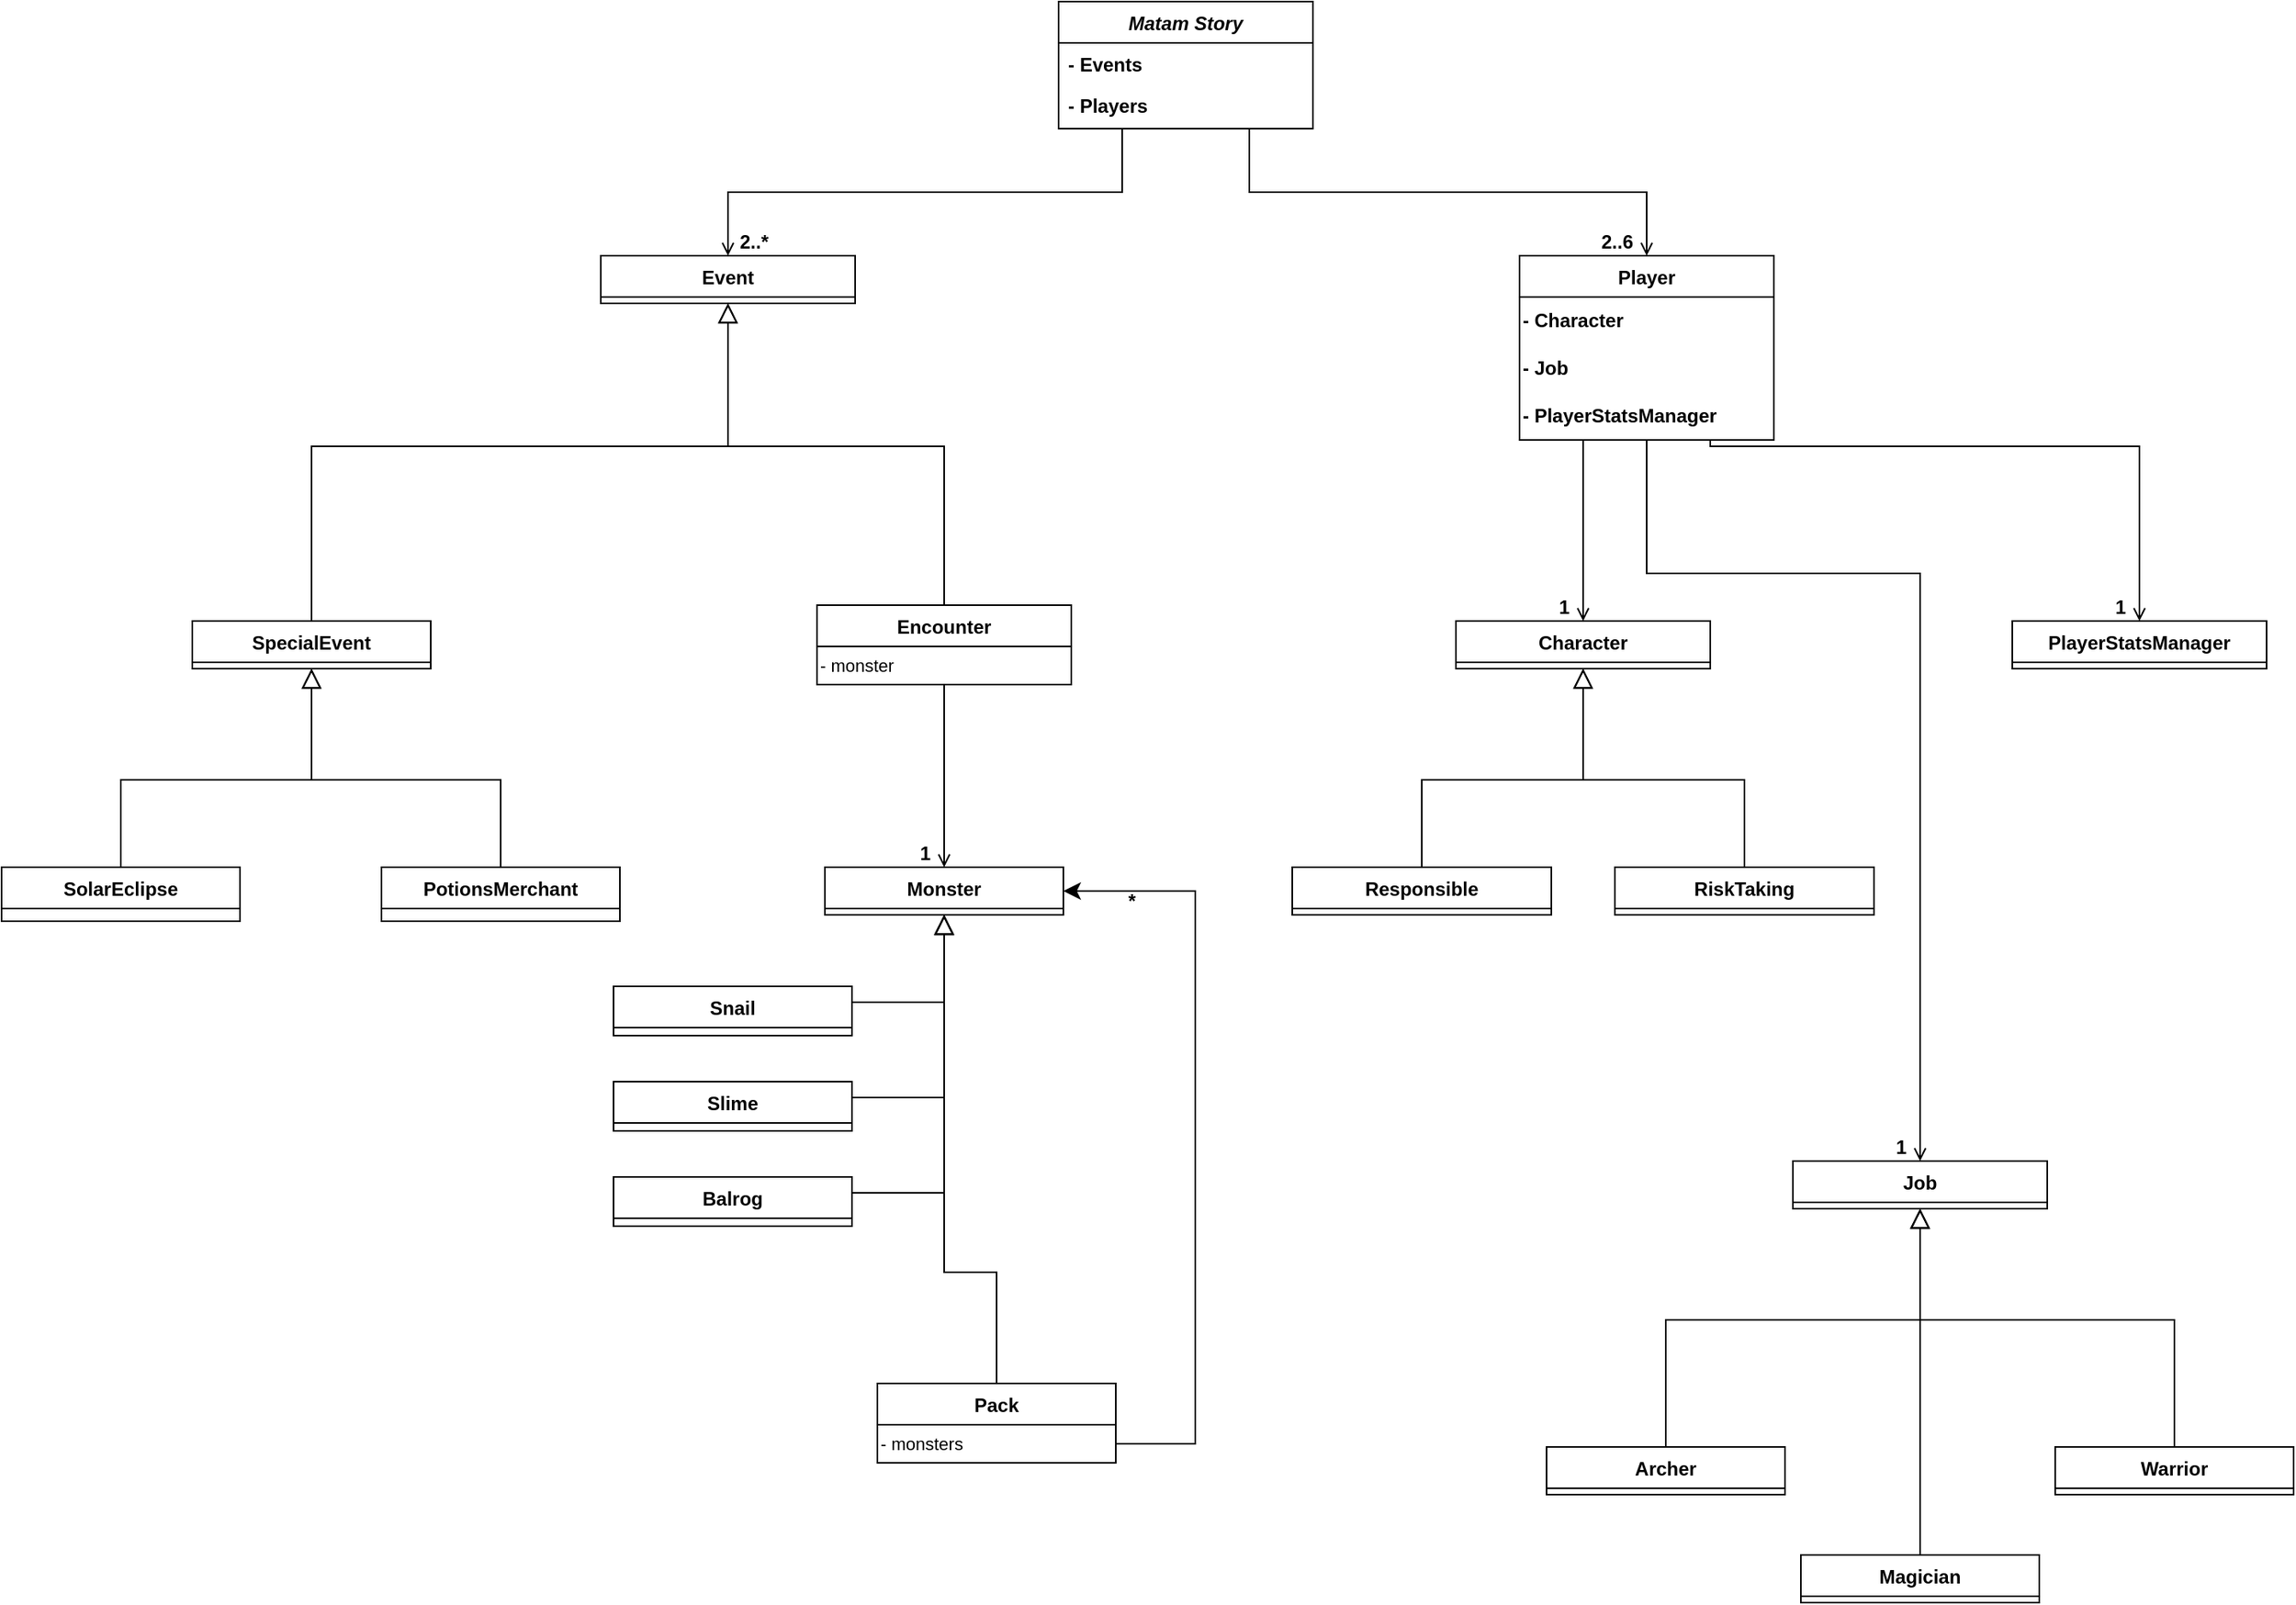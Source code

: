 <mxfile version="21.2.8" type="device">
  <diagram id="C5RBs43oDa-KdzZeNtuy" name="Page-1">
    <mxGraphModel dx="2103" dy="606" grid="1" gridSize="10" guides="1" tooltips="1" connect="1" arrows="1" fold="1" page="1" pageScale="1" pageWidth="827" pageHeight="1169" math="0" shadow="0">
      <root>
        <mxCell id="WIyWlLk6GJQsqaUBKTNV-0" />
        <mxCell id="WIyWlLk6GJQsqaUBKTNV-1" parent="WIyWlLk6GJQsqaUBKTNV-0" />
        <mxCell id="zkfFHV4jXpPFQw0GAbJ--0" value="Matam Story" style="swimlane;fontStyle=3;align=center;verticalAlign=top;childLayout=stackLayout;horizontal=1;startSize=26;horizontalStack=0;resizeParent=1;resizeLast=0;collapsible=1;marginBottom=0;rounded=0;shadow=0;strokeWidth=1;" parent="WIyWlLk6GJQsqaUBKTNV-1" vertex="1">
          <mxGeometry x="-90" y="40" width="160" height="80" as="geometry">
            <mxRectangle x="230" y="140" width="160" height="26" as="alternateBounds" />
          </mxGeometry>
        </mxCell>
        <mxCell id="zkfFHV4jXpPFQw0GAbJ--1" value="- Events" style="text;align=left;verticalAlign=top;spacingLeft=4;spacingRight=4;overflow=hidden;rotatable=0;points=[[0,0.5],[1,0.5]];portConstraint=eastwest;fontStyle=1" parent="zkfFHV4jXpPFQw0GAbJ--0" vertex="1">
          <mxGeometry y="26" width="160" height="26" as="geometry" />
        </mxCell>
        <mxCell id="zkfFHV4jXpPFQw0GAbJ--2" value="- Players" style="text;align=left;verticalAlign=top;spacingLeft=4;spacingRight=4;overflow=hidden;rotatable=0;points=[[0,0.5],[1,0.5]];portConstraint=eastwest;rounded=0;shadow=0;html=0;fontStyle=1" parent="zkfFHV4jXpPFQw0GAbJ--0" vertex="1">
          <mxGeometry y="52" width="160" height="26" as="geometry" />
        </mxCell>
        <mxCell id="zkfFHV4jXpPFQw0GAbJ--17" value="Event" style="swimlane;fontStyle=1;align=center;verticalAlign=top;childLayout=stackLayout;horizontal=1;startSize=26;horizontalStack=0;resizeParent=1;resizeLast=0;collapsible=1;marginBottom=0;rounded=0;shadow=0;strokeWidth=1;" parent="WIyWlLk6GJQsqaUBKTNV-1" vertex="1">
          <mxGeometry x="-378" y="200" width="160" height="30" as="geometry">
            <mxRectangle x="550" y="140" width="160" height="26" as="alternateBounds" />
          </mxGeometry>
        </mxCell>
        <mxCell id="zkfFHV4jXpPFQw0GAbJ--26" value="" style="endArrow=open;shadow=0;strokeWidth=1;rounded=0;endFill=1;edgeStyle=elbowEdgeStyle;elbow=vertical;exitX=0.25;exitY=1;exitDx=0;exitDy=0;fontStyle=1" parent="WIyWlLk6GJQsqaUBKTNV-1" source="zkfFHV4jXpPFQw0GAbJ--0" target="zkfFHV4jXpPFQw0GAbJ--17" edge="1">
          <mxGeometry x="0.5" y="41" relative="1" as="geometry">
            <mxPoint x="380" y="192" as="sourcePoint" />
            <mxPoint x="540" y="192" as="targetPoint" />
            <mxPoint x="-40" y="32" as="offset" />
          </mxGeometry>
        </mxCell>
        <mxCell id="zkfFHV4jXpPFQw0GAbJ--28" value="2..*" style="resizable=0;align=right;verticalAlign=bottom;labelBackgroundColor=none;fontSize=12;fontStyle=1" parent="zkfFHV4jXpPFQw0GAbJ--26" connectable="0" vertex="1">
          <mxGeometry x="1" relative="1" as="geometry">
            <mxPoint x="27" as="offset" />
          </mxGeometry>
        </mxCell>
        <mxCell id="slkf3_6jUF1hmvzQwNOE-0" value="" style="endArrow=open;shadow=0;strokeWidth=1;rounded=0;endFill=1;edgeStyle=elbowEdgeStyle;elbow=vertical;exitX=0.75;exitY=1;exitDx=0;exitDy=0;entryX=0.5;entryY=0;entryDx=0;entryDy=0;fontStyle=1" parent="WIyWlLk6GJQsqaUBKTNV-1" source="zkfFHV4jXpPFQw0GAbJ--0" target="slkf3_6jUF1hmvzQwNOE-2" edge="1">
          <mxGeometry x="0.5" y="41" relative="1" as="geometry">
            <mxPoint x="-40" y="130" as="sourcePoint" />
            <mxPoint x="220" y="300" as="targetPoint" />
            <mxPoint x="-40" y="32" as="offset" />
          </mxGeometry>
        </mxCell>
        <mxCell id="slkf3_6jUF1hmvzQwNOE-1" value="2..6" style="resizable=0;align=right;verticalAlign=bottom;labelBackgroundColor=none;fontSize=12;fontStyle=1" parent="slkf3_6jUF1hmvzQwNOE-0" connectable="0" vertex="1">
          <mxGeometry x="1" relative="1" as="geometry">
            <mxPoint x="-7" as="offset" />
          </mxGeometry>
        </mxCell>
        <mxCell id="slkf3_6jUF1hmvzQwNOE-2" value="Player" style="swimlane;fontStyle=1;align=center;verticalAlign=top;childLayout=stackLayout;horizontal=1;startSize=26;horizontalStack=0;resizeParent=1;resizeLast=0;collapsible=1;marginBottom=0;rounded=0;shadow=0;strokeWidth=1;" parent="WIyWlLk6GJQsqaUBKTNV-1" vertex="1">
          <mxGeometry x="200" y="200" width="160" height="116" as="geometry">
            <mxRectangle x="550" y="140" width="160" height="26" as="alternateBounds" />
          </mxGeometry>
        </mxCell>
        <mxCell id="slkf3_6jUF1hmvzQwNOE-7" value="- Character" style="text;html=1;align=left;verticalAlign=middle;resizable=0;points=[];autosize=1;strokeColor=none;fillColor=none;fontStyle=1" parent="slkf3_6jUF1hmvzQwNOE-2" vertex="1">
          <mxGeometry y="26" width="160" height="30" as="geometry" />
        </mxCell>
        <mxCell id="slkf3_6jUF1hmvzQwNOE-8" value="- Job" style="text;html=1;align=left;verticalAlign=middle;resizable=0;points=[];autosize=1;strokeColor=none;fillColor=none;fontStyle=1" parent="slkf3_6jUF1hmvzQwNOE-2" vertex="1">
          <mxGeometry y="56" width="160" height="30" as="geometry" />
        </mxCell>
        <mxCell id="n30H-sEzXE-cT_4kUkkL-3" value="- PlayerStatsManager" style="text;html=1;align=left;verticalAlign=middle;resizable=0;points=[];autosize=1;strokeColor=none;fillColor=none;fontStyle=1" parent="slkf3_6jUF1hmvzQwNOE-2" vertex="1">
          <mxGeometry y="86" width="160" height="30" as="geometry" />
        </mxCell>
        <mxCell id="slkf3_6jUF1hmvzQwNOE-3" value="Character" style="swimlane;fontStyle=1;align=center;verticalAlign=top;childLayout=stackLayout;horizontal=1;startSize=26;horizontalStack=0;resizeParent=1;resizeLast=0;collapsible=1;marginBottom=0;rounded=0;shadow=0;strokeWidth=1;" parent="WIyWlLk6GJQsqaUBKTNV-1" vertex="1">
          <mxGeometry x="160" y="430" width="160" height="30" as="geometry">
            <mxRectangle x="550" y="140" width="160" height="26" as="alternateBounds" />
          </mxGeometry>
        </mxCell>
        <mxCell id="slkf3_6jUF1hmvzQwNOE-9" value="Job" style="swimlane;fontStyle=1;align=center;verticalAlign=top;childLayout=stackLayout;horizontal=1;startSize=26;horizontalStack=0;resizeParent=1;resizeLast=0;collapsible=1;marginBottom=0;rounded=0;shadow=0;strokeWidth=1;" parent="WIyWlLk6GJQsqaUBKTNV-1" vertex="1">
          <mxGeometry x="372" y="770" width="160" height="30" as="geometry">
            <mxRectangle x="550" y="140" width="160" height="26" as="alternateBounds" />
          </mxGeometry>
        </mxCell>
        <mxCell id="slkf3_6jUF1hmvzQwNOE-10" value="" style="endArrow=open;shadow=0;strokeWidth=1;rounded=0;endFill=1;edgeStyle=elbowEdgeStyle;elbow=vertical;exitX=0.25;exitY=1;exitDx=0;exitDy=0;entryX=0.5;entryY=0;entryDx=0;entryDy=0;fontStyle=1" parent="WIyWlLk6GJQsqaUBKTNV-1" source="slkf3_6jUF1hmvzQwNOE-2" target="slkf3_6jUF1hmvzQwNOE-3" edge="1">
          <mxGeometry x="0.5" y="41" relative="1" as="geometry">
            <mxPoint x="337" y="60" as="sourcePoint" />
            <mxPoint x="537" y="240" as="targetPoint" />
            <mxPoint x="-40" y="32" as="offset" />
          </mxGeometry>
        </mxCell>
        <mxCell id="slkf3_6jUF1hmvzQwNOE-11" value="1" style="resizable=0;align=right;verticalAlign=bottom;labelBackgroundColor=none;fontSize=12;fontStyle=1" parent="slkf3_6jUF1hmvzQwNOE-10" connectable="0" vertex="1">
          <mxGeometry x="1" relative="1" as="geometry">
            <mxPoint x="-7" as="offset" />
          </mxGeometry>
        </mxCell>
        <mxCell id="slkf3_6jUF1hmvzQwNOE-12" value="" style="endArrow=open;shadow=0;strokeWidth=1;rounded=0;endFill=1;edgeStyle=elbowEdgeStyle;elbow=vertical;exitX=0.5;exitY=1;exitDx=0;exitDy=0;entryX=0.5;entryY=0;entryDx=0;entryDy=0;fontStyle=1" parent="WIyWlLk6GJQsqaUBKTNV-1" source="slkf3_6jUF1hmvzQwNOE-2" target="slkf3_6jUF1hmvzQwNOE-9" edge="1">
          <mxGeometry x="0.5" y="41" relative="1" as="geometry">
            <mxPoint x="797" y="320" as="sourcePoint" />
            <mxPoint x="677" y="410" as="targetPoint" />
            <mxPoint x="-40" y="32" as="offset" />
            <Array as="points">
              <mxPoint x="430" y="400" />
            </Array>
          </mxGeometry>
        </mxCell>
        <mxCell id="slkf3_6jUF1hmvzQwNOE-13" value="1" style="resizable=0;align=right;verticalAlign=bottom;labelBackgroundColor=none;fontSize=12;fontStyle=1" parent="slkf3_6jUF1hmvzQwNOE-12" connectable="0" vertex="1">
          <mxGeometry x="1" relative="1" as="geometry">
            <mxPoint x="-7" as="offset" />
          </mxGeometry>
        </mxCell>
        <mxCell id="slkf3_6jUF1hmvzQwNOE-16" value="Responsible" style="swimlane;fontStyle=1;align=center;verticalAlign=top;childLayout=stackLayout;horizontal=1;startSize=26;horizontalStack=0;resizeParent=1;resizeLast=0;collapsible=1;marginBottom=0;rounded=0;shadow=0;strokeWidth=1;" parent="WIyWlLk6GJQsqaUBKTNV-1" vertex="1">
          <mxGeometry x="57" y="585" width="163" height="30" as="geometry">
            <mxRectangle x="550" y="140" width="160" height="26" as="alternateBounds" />
          </mxGeometry>
        </mxCell>
        <mxCell id="slkf3_6jUF1hmvzQwNOE-17" value="RiskTaking" style="swimlane;fontStyle=1;align=center;verticalAlign=top;childLayout=stackLayout;horizontal=1;startSize=26;horizontalStack=0;resizeParent=1;resizeLast=0;collapsible=1;marginBottom=0;rounded=0;shadow=0;strokeWidth=1;" parent="WIyWlLk6GJQsqaUBKTNV-1" vertex="1">
          <mxGeometry x="260" y="585" width="163" height="30" as="geometry">
            <mxRectangle x="550" y="140" width="160" height="26" as="alternateBounds" />
          </mxGeometry>
        </mxCell>
        <mxCell id="slkf3_6jUF1hmvzQwNOE-26" value="" style="endArrow=block;endSize=10;endFill=0;shadow=0;strokeWidth=1;rounded=0;edgeStyle=elbowEdgeStyle;elbow=vertical;entryX=0.5;entryY=1;entryDx=0;entryDy=0;exitX=0.5;exitY=0;exitDx=0;exitDy=0;fontStyle=1" parent="WIyWlLk6GJQsqaUBKTNV-1" source="slkf3_6jUF1hmvzQwNOE-16" target="slkf3_6jUF1hmvzQwNOE-3" edge="1">
          <mxGeometry width="160" relative="1" as="geometry">
            <mxPoint x="427" y="556" as="sourcePoint" />
            <mxPoint x="297" y="454" as="targetPoint" />
            <Array as="points">
              <mxPoint x="207" y="530" />
            </Array>
          </mxGeometry>
        </mxCell>
        <mxCell id="slkf3_6jUF1hmvzQwNOE-28" value="" style="endArrow=block;endSize=10;endFill=0;shadow=0;strokeWidth=1;rounded=0;edgeStyle=elbowEdgeStyle;elbow=vertical;entryX=0.5;entryY=1;entryDx=0;entryDy=0;exitX=0.5;exitY=0;exitDx=0;exitDy=0;fontStyle=1" parent="WIyWlLk6GJQsqaUBKTNV-1" source="slkf3_6jUF1hmvzQwNOE-17" target="slkf3_6jUF1hmvzQwNOE-3" edge="1">
          <mxGeometry width="160" relative="1" as="geometry">
            <mxPoint x="277" y="590" as="sourcePoint" />
            <mxPoint x="427" y="470" as="targetPoint" />
            <Array as="points">
              <mxPoint x="387" y="530" />
            </Array>
          </mxGeometry>
        </mxCell>
        <mxCell id="slkf3_6jUF1hmvzQwNOE-34" value="Warrior" style="swimlane;fontStyle=1;align=center;verticalAlign=top;childLayout=stackLayout;horizontal=1;startSize=26;horizontalStack=0;resizeParent=1;resizeLast=0;collapsible=1;marginBottom=0;rounded=0;shadow=0;strokeWidth=1;" parent="WIyWlLk6GJQsqaUBKTNV-1" vertex="1">
          <mxGeometry x="537" y="950" width="150" height="30" as="geometry">
            <mxRectangle x="-160" y="-560" width="150" height="26" as="alternateBounds" />
          </mxGeometry>
        </mxCell>
        <mxCell id="slkf3_6jUF1hmvzQwNOE-37" value="Magician" style="swimlane;fontStyle=1;align=center;verticalAlign=top;childLayout=stackLayout;horizontal=1;startSize=26;horizontalStack=0;resizeParent=1;resizeLast=0;collapsible=1;marginBottom=0;rounded=0;shadow=0;strokeWidth=1;" parent="WIyWlLk6GJQsqaUBKTNV-1" vertex="1">
          <mxGeometry x="377" y="1018" width="150" height="30" as="geometry">
            <mxRectangle x="-360" y="-560" width="150" height="26" as="alternateBounds" />
          </mxGeometry>
        </mxCell>
        <mxCell id="slkf3_6jUF1hmvzQwNOE-41" value="Archer" style="swimlane;fontStyle=1;align=center;verticalAlign=top;childLayout=stackLayout;horizontal=1;startSize=26;horizontalStack=0;resizeParent=1;resizeLast=0;collapsible=1;marginBottom=0;rounded=0;shadow=0;strokeWidth=1;" parent="WIyWlLk6GJQsqaUBKTNV-1" vertex="1">
          <mxGeometry x="217" y="950" width="150" height="30" as="geometry">
            <mxRectangle x="-360" y="-560" width="150" height="26" as="alternateBounds" />
          </mxGeometry>
        </mxCell>
        <mxCell id="slkf3_6jUF1hmvzQwNOE-42" value="" style="endArrow=block;endSize=10;endFill=0;shadow=0;strokeWidth=1;rounded=0;edgeStyle=elbowEdgeStyle;elbow=vertical;entryX=0.5;entryY=1;entryDx=0;entryDy=0;exitX=0.5;exitY=0;exitDx=0;exitDy=0;fontStyle=1" parent="WIyWlLk6GJQsqaUBKTNV-1" source="slkf3_6jUF1hmvzQwNOE-34" target="slkf3_6jUF1hmvzQwNOE-9" edge="1">
          <mxGeometry width="160" relative="1" as="geometry">
            <mxPoint x="612" y="1040" as="sourcePoint" />
            <mxPoint x="452" y="820" as="targetPoint" />
            <Array as="points">
              <mxPoint x="542" y="870" />
            </Array>
          </mxGeometry>
        </mxCell>
        <mxCell id="slkf3_6jUF1hmvzQwNOE-44" value="" style="endArrow=block;endSize=10;endFill=0;shadow=0;strokeWidth=1;rounded=0;edgeStyle=elbowEdgeStyle;elbow=vertical;exitX=0.5;exitY=0;exitDx=0;exitDy=0;fontStyle=1;entryX=0.5;entryY=1;entryDx=0;entryDy=0;" parent="WIyWlLk6GJQsqaUBKTNV-1" source="slkf3_6jUF1hmvzQwNOE-41" target="slkf3_6jUF1hmvzQwNOE-9" edge="1">
          <mxGeometry width="160" relative="1" as="geometry">
            <mxPoint x="507" y="1024" as="sourcePoint" />
            <mxPoint x="462" y="790" as="targetPoint" />
            <Array as="points">
              <mxPoint x="342" y="870" />
            </Array>
          </mxGeometry>
        </mxCell>
        <mxCell id="slkf3_6jUF1hmvzQwNOE-45" value="" style="endArrow=block;endSize=10;endFill=0;shadow=0;strokeWidth=1;rounded=0;edgeStyle=elbowEdgeStyle;elbow=vertical;exitX=0.5;exitY=0;exitDx=0;exitDy=0;fontStyle=1;entryX=0.5;entryY=1;entryDx=0;entryDy=0;" parent="WIyWlLk6GJQsqaUBKTNV-1" source="slkf3_6jUF1hmvzQwNOE-37" target="slkf3_6jUF1hmvzQwNOE-9" edge="1">
          <mxGeometry width="160" relative="1" as="geometry">
            <mxPoint x="477" y="1050" as="sourcePoint" />
            <mxPoint x="472" y="830" as="targetPoint" />
            <Array as="points">
              <mxPoint x="412" y="950" />
            </Array>
          </mxGeometry>
        </mxCell>
        <mxCell id="slkf3_6jUF1hmvzQwNOE-87" value="SpecialEvent" style="swimlane;fontStyle=1;align=center;verticalAlign=top;childLayout=stackLayout;horizontal=1;startSize=26;horizontalStack=0;resizeParent=1;resizeParentMax=0;resizeLast=0;collapsible=1;marginBottom=0;whiteSpace=wrap;html=1;" parent="WIyWlLk6GJQsqaUBKTNV-1" vertex="1">
          <mxGeometry x="-635" y="430" width="150" height="30" as="geometry">
            <mxRectangle x="890" y="872.5" width="150" height="25" as="alternateBounds" />
          </mxGeometry>
        </mxCell>
        <mxCell id="slkf3_6jUF1hmvzQwNOE-90" value="SolarEclipse" style="swimlane;fontStyle=1;align=center;verticalAlign=top;childLayout=stackLayout;horizontal=1;startSize=26;horizontalStack=0;resizeParent=1;resizeParentMax=0;resizeLast=0;collapsible=1;marginBottom=0;whiteSpace=wrap;html=1;" parent="WIyWlLk6GJQsqaUBKTNV-1" vertex="1">
          <mxGeometry x="-755" y="585" width="150" height="34" as="geometry">
            <mxRectangle x="785" y="960" width="150" height="25" as="alternateBounds" />
          </mxGeometry>
        </mxCell>
        <mxCell id="slkf3_6jUF1hmvzQwNOE-93" value="PotionsMerchant" style="swimlane;fontStyle=1;align=center;verticalAlign=top;childLayout=stackLayout;horizontal=1;startSize=26;horizontalStack=0;resizeParent=1;resizeParentMax=0;resizeLast=0;collapsible=1;marginBottom=0;whiteSpace=wrap;html=1;" parent="WIyWlLk6GJQsqaUBKTNV-1" vertex="1">
          <mxGeometry x="-516" y="585" width="150" height="34" as="geometry">
            <mxRectangle x="995" y="960" width="150" height="25" as="alternateBounds" />
          </mxGeometry>
        </mxCell>
        <mxCell id="slkf3_6jUF1hmvzQwNOE-95" value="" style="endArrow=block;endSize=10;endFill=0;shadow=0;strokeWidth=1;rounded=0;edgeStyle=elbowEdgeStyle;elbow=vertical;entryX=0.5;entryY=1;entryDx=0;entryDy=0;exitX=0.5;exitY=0;exitDx=0;exitDy=0;fontStyle=1" parent="WIyWlLk6GJQsqaUBKTNV-1" source="slkf3_6jUF1hmvzQwNOE-90" target="slkf3_6jUF1hmvzQwNOE-87" edge="1">
          <mxGeometry width="160" relative="1" as="geometry">
            <mxPoint x="-560" y="780" as="sourcePoint" />
            <mxPoint x="-400" y="630" as="targetPoint" />
            <Array as="points">
              <mxPoint x="-560" y="530" />
            </Array>
          </mxGeometry>
        </mxCell>
        <mxCell id="slkf3_6jUF1hmvzQwNOE-96" value="Encounter" style="swimlane;fontStyle=1;align=center;verticalAlign=top;childLayout=stackLayout;horizontal=1;startSize=26;horizontalStack=0;resizeParent=1;resizeParentMax=0;resizeLast=0;collapsible=1;marginBottom=0;whiteSpace=wrap;html=1;" parent="WIyWlLk6GJQsqaUBKTNV-1" vertex="1">
          <mxGeometry x="-242" y="420" width="160" height="50" as="geometry">
            <mxRectangle x="1345" y="477" width="150" height="25" as="alternateBounds" />
          </mxGeometry>
        </mxCell>
        <mxCell id="slkf3_6jUF1hmvzQwNOE-97" value="- monster" style="whiteSpace=wrap;html=1;strokeColor=default;align=left;verticalAlign=middle;fontFamily=Helvetica;fontSize=11;fontColor=default;labelBackgroundColor=default;fillColor=default;" parent="slkf3_6jUF1hmvzQwNOE-96" vertex="1">
          <mxGeometry y="26" width="160" height="24" as="geometry" />
        </mxCell>
        <mxCell id="slkf3_6jUF1hmvzQwNOE-99" value="Monster" style="swimlane;fontStyle=1;align=center;verticalAlign=top;childLayout=stackLayout;horizontal=1;startSize=26;horizontalStack=0;resizeParent=1;resizeLast=0;collapsible=1;marginBottom=0;rounded=0;shadow=0;strokeWidth=1;" parent="WIyWlLk6GJQsqaUBKTNV-1" vertex="1">
          <mxGeometry x="-237" y="585" width="150" height="30" as="geometry">
            <mxRectangle x="-160" y="-560" width="150" height="26" as="alternateBounds" />
          </mxGeometry>
        </mxCell>
        <mxCell id="slkf3_6jUF1hmvzQwNOE-101" value="Balrog" style="swimlane;fontStyle=1;align=center;verticalAlign=top;childLayout=stackLayout;horizontal=1;startSize=26;horizontalStack=0;resizeParent=1;resizeParentMax=0;resizeLast=0;collapsible=1;marginBottom=0;whiteSpace=wrap;html=1;" parent="WIyWlLk6GJQsqaUBKTNV-1" vertex="1">
          <mxGeometry x="-370" y="780" width="150" height="31" as="geometry">
            <mxRectangle x="280" y="380" width="150" height="25" as="alternateBounds" />
          </mxGeometry>
        </mxCell>
        <mxCell id="slkf3_6jUF1hmvzQwNOE-104" value="Snail" style="swimlane;fontStyle=1;align=center;verticalAlign=top;childLayout=stackLayout;horizontal=1;startSize=26;horizontalStack=0;resizeParent=1;resizeParentMax=0;resizeLast=0;collapsible=1;marginBottom=0;whiteSpace=wrap;html=1;" parent="WIyWlLk6GJQsqaUBKTNV-1" vertex="1">
          <mxGeometry x="-370" y="660" width="150" height="31" as="geometry">
            <mxRectangle x="995" y="960" width="150" height="25" as="alternateBounds" />
          </mxGeometry>
        </mxCell>
        <mxCell id="slkf3_6jUF1hmvzQwNOE-106" value="Pack" style="swimlane;fontStyle=1;align=center;verticalAlign=top;childLayout=stackLayout;horizontal=1;startSize=26;horizontalStack=0;resizeParent=1;resizeParentMax=0;resizeLast=0;collapsible=1;marginBottom=0;whiteSpace=wrap;html=1;" parent="WIyWlLk6GJQsqaUBKTNV-1" vertex="1">
          <mxGeometry x="-204" y="910" width="150" height="50" as="geometry">
            <mxRectangle x="280" y="380" width="150" height="25" as="alternateBounds" />
          </mxGeometry>
        </mxCell>
        <mxCell id="slkf3_6jUF1hmvzQwNOE-107" value="- monsters" style="whiteSpace=wrap;html=1;strokeColor=default;align=left;verticalAlign=middle;fontFamily=Helvetica;fontSize=11;fontColor=default;labelBackgroundColor=default;fillColor=default;" parent="slkf3_6jUF1hmvzQwNOE-106" vertex="1">
          <mxGeometry y="26" width="150" height="24" as="geometry" />
        </mxCell>
        <mxCell id="slkf3_6jUF1hmvzQwNOE-109" value="Slime" style="swimlane;fontStyle=1;align=center;verticalAlign=top;childLayout=stackLayout;horizontal=1;startSize=26;horizontalStack=0;resizeParent=1;resizeParentMax=0;resizeLast=0;collapsible=1;marginBottom=0;whiteSpace=wrap;html=1;" parent="WIyWlLk6GJQsqaUBKTNV-1" vertex="1">
          <mxGeometry x="-370" y="720" width="150" height="31" as="geometry">
            <mxRectangle x="995" y="960" width="150" height="25" as="alternateBounds" />
          </mxGeometry>
        </mxCell>
        <mxCell id="slkf3_6jUF1hmvzQwNOE-111" value="" style="endArrow=block;endSize=10;endFill=0;shadow=0;strokeWidth=1;rounded=0;edgeStyle=elbowEdgeStyle;elbow=vertical;entryX=0.5;entryY=1;entryDx=0;entryDy=0;exitX=0.5;exitY=0;exitDx=0;exitDy=0;fontStyle=1" parent="WIyWlLk6GJQsqaUBKTNV-1" source="slkf3_6jUF1hmvzQwNOE-93" target="slkf3_6jUF1hmvzQwNOE-87" edge="1">
          <mxGeometry width="160" relative="1" as="geometry">
            <mxPoint x="-545" y="536" as="sourcePoint" />
            <mxPoint x="-449" y="460" as="targetPoint" />
            <Array as="points">
              <mxPoint x="-500" y="530" />
            </Array>
          </mxGeometry>
        </mxCell>
        <mxCell id="slkf3_6jUF1hmvzQwNOE-112" value="" style="endArrow=block;endSize=10;endFill=0;shadow=0;strokeWidth=1;rounded=0;edgeStyle=elbowEdgeStyle;elbow=vertical;entryX=0.5;entryY=1;entryDx=0;entryDy=0;fontStyle=1;exitX=0.5;exitY=0;exitDx=0;exitDy=0;" parent="WIyWlLk6GJQsqaUBKTNV-1" source="slkf3_6jUF1hmvzQwNOE-87" target="zkfFHV4jXpPFQw0GAbJ--17" edge="1">
          <mxGeometry width="160" relative="1" as="geometry">
            <mxPoint x="-318" y="380" as="sourcePoint" />
            <mxPoint x="-206" y="437.5" as="targetPoint" />
            <Array as="points">
              <mxPoint x="-438" y="320" />
            </Array>
          </mxGeometry>
        </mxCell>
        <mxCell id="slkf3_6jUF1hmvzQwNOE-114" value="" style="endArrow=block;endSize=10;endFill=0;shadow=0;strokeWidth=1;rounded=0;edgeStyle=elbowEdgeStyle;elbow=vertical;entryX=0.5;entryY=1;entryDx=0;entryDy=0;fontStyle=1;exitX=0.5;exitY=0;exitDx=0;exitDy=0;" parent="WIyWlLk6GJQsqaUBKTNV-1" source="slkf3_6jUF1hmvzQwNOE-96" target="zkfFHV4jXpPFQw0GAbJ--17" edge="1">
          <mxGeometry width="160" relative="1" as="geometry">
            <mxPoint x="-218" y="410" as="sourcePoint" />
            <mxPoint x="-57" y="220" as="targetPoint" />
            <Array as="points">
              <mxPoint x="-218" y="320" />
            </Array>
          </mxGeometry>
        </mxCell>
        <mxCell id="slkf3_6jUF1hmvzQwNOE-119" value="" style="endArrow=open;shadow=0;strokeWidth=1;rounded=0;endFill=1;edgeStyle=elbowEdgeStyle;elbow=vertical;exitX=0.5;exitY=1;exitDx=0;exitDy=0;entryX=0.5;entryY=0;entryDx=0;entryDy=0;fontStyle=1" parent="WIyWlLk6GJQsqaUBKTNV-1" source="slkf3_6jUF1hmvzQwNOE-97" target="slkf3_6jUF1hmvzQwNOE-99" edge="1">
          <mxGeometry x="0.5" y="41" relative="1" as="geometry">
            <mxPoint x="-168" y="477" as="sourcePoint" />
            <mxPoint x="72" y="597" as="targetPoint" />
            <mxPoint x="-40" y="32" as="offset" />
          </mxGeometry>
        </mxCell>
        <mxCell id="slkf3_6jUF1hmvzQwNOE-120" value="1" style="resizable=0;align=right;verticalAlign=bottom;labelBackgroundColor=none;fontSize=12;fontStyle=1" parent="slkf3_6jUF1hmvzQwNOE-119" connectable="0" vertex="1">
          <mxGeometry x="1" relative="1" as="geometry">
            <mxPoint x="-7" as="offset" />
          </mxGeometry>
        </mxCell>
        <mxCell id="slkf3_6jUF1hmvzQwNOE-121" value="" style="endArrow=block;endSize=10;endFill=0;shadow=0;strokeWidth=1;rounded=0;edgeStyle=elbowEdgeStyle;elbow=vertical;entryX=0.5;entryY=1;entryDx=0;entryDy=0;fontStyle=1;exitX=0.5;exitY=0;exitDx=0;exitDy=0;" parent="WIyWlLk6GJQsqaUBKTNV-1" source="slkf3_6jUF1hmvzQwNOE-106" target="slkf3_6jUF1hmvzQwNOE-99" edge="1">
          <mxGeometry width="160" relative="1" as="geometry">
            <mxPoint x="-144" y="883" as="sourcePoint" />
            <mxPoint x="-152" y="660" as="targetPoint" />
            <Array as="points">
              <mxPoint x="-144" y="840" />
              <mxPoint x="-192" y="860" />
            </Array>
          </mxGeometry>
        </mxCell>
        <mxCell id="slkf3_6jUF1hmvzQwNOE-122" value="" style="endArrow=block;endSize=10;endFill=0;shadow=0;strokeWidth=1;rounded=0;edgeStyle=elbowEdgeStyle;elbow=vertical;entryX=0.5;entryY=1;entryDx=0;entryDy=0;fontStyle=1;exitX=1;exitY=0.25;exitDx=0;exitDy=0;" parent="WIyWlLk6GJQsqaUBKTNV-1" source="slkf3_6jUF1hmvzQwNOE-104" target="slkf3_6jUF1hmvzQwNOE-99" edge="1">
          <mxGeometry width="160" relative="1" as="geometry">
            <mxPoint x="-202" y="688.72" as="sourcePoint" />
            <mxPoint x="-124" y="640" as="targetPoint" />
            <Array as="points">
              <mxPoint x="-182" y="670" />
              <mxPoint x="-154" y="885" />
            </Array>
          </mxGeometry>
        </mxCell>
        <mxCell id="slkf3_6jUF1hmvzQwNOE-123" value="" style="endArrow=block;endSize=10;endFill=0;shadow=0;strokeWidth=1;rounded=0;edgeStyle=elbowEdgeStyle;elbow=vertical;entryX=0.5;entryY=1;entryDx=0;entryDy=0;fontStyle=1;exitX=1;exitY=0.25;exitDx=0;exitDy=0;" parent="WIyWlLk6GJQsqaUBKTNV-1" source="slkf3_6jUF1hmvzQwNOE-109" target="slkf3_6jUF1hmvzQwNOE-99" edge="1">
          <mxGeometry width="160" relative="1" as="geometry">
            <mxPoint x="-210" y="678" as="sourcePoint" />
            <mxPoint x="-152" y="625" as="targetPoint" />
            <Array as="points">
              <mxPoint x="-182" y="730" />
              <mxPoint x="-144" y="895" />
            </Array>
          </mxGeometry>
        </mxCell>
        <mxCell id="slkf3_6jUF1hmvzQwNOE-124" value="" style="endArrow=block;endSize=10;endFill=0;shadow=0;strokeWidth=1;rounded=0;edgeStyle=elbowEdgeStyle;elbow=vertical;fontStyle=1;exitX=1;exitY=0.25;exitDx=0;exitDy=0;entryX=0.5;entryY=1;entryDx=0;entryDy=0;" parent="WIyWlLk6GJQsqaUBKTNV-1" source="slkf3_6jUF1hmvzQwNOE-101" target="slkf3_6jUF1hmvzQwNOE-99" edge="1">
          <mxGeometry width="160" relative="1" as="geometry">
            <mxPoint x="-200" y="688" as="sourcePoint" />
            <mxPoint x="-122" y="640" as="targetPoint" />
            <Array as="points">
              <mxPoint x="-182" y="790" />
              <mxPoint x="-134" y="905" />
            </Array>
          </mxGeometry>
        </mxCell>
        <mxCell id="slkf3_6jUF1hmvzQwNOE-131" value="" style="edgeStyle=elbowEdgeStyle;elbow=horizontal;endArrow=classic;html=1;curved=0;rounded=0;endSize=8;startSize=8;exitX=1;exitY=0.5;exitDx=0;exitDy=0;" parent="WIyWlLk6GJQsqaUBKTNV-1" source="slkf3_6jUF1hmvzQwNOE-107" target="slkf3_6jUF1hmvzQwNOE-99" edge="1">
          <mxGeometry width="50" height="50" relative="1" as="geometry">
            <mxPoint x="33" y="920" as="sourcePoint" />
            <mxPoint x="83" y="870" as="targetPoint" />
            <Array as="points">
              <mxPoint x="-4" y="780" />
            </Array>
          </mxGeometry>
        </mxCell>
        <mxCell id="slkf3_6jUF1hmvzQwNOE-133" value="*" style="resizable=0;align=right;verticalAlign=bottom;labelBackgroundColor=none;fontSize=12;fontStyle=1" parent="WIyWlLk6GJQsqaUBKTNV-1" connectable="0" vertex="1">
          <mxGeometry x="-40" y="615" as="geometry" />
        </mxCell>
        <mxCell id="n30H-sEzXE-cT_4kUkkL-0" value="PlayerStatsManager" style="swimlane;fontStyle=1;align=center;verticalAlign=top;childLayout=stackLayout;horizontal=1;startSize=26;horizontalStack=0;resizeParent=1;resizeLast=0;collapsible=1;marginBottom=0;rounded=0;shadow=0;strokeWidth=1;" parent="WIyWlLk6GJQsqaUBKTNV-1" vertex="1">
          <mxGeometry x="510" y="430" width="160" height="30" as="geometry">
            <mxRectangle x="550" y="140" width="160" height="26" as="alternateBounds" />
          </mxGeometry>
        </mxCell>
        <mxCell id="n30H-sEzXE-cT_4kUkkL-1" value="" style="endArrow=open;shadow=0;strokeWidth=1;rounded=0;endFill=1;edgeStyle=elbowEdgeStyle;elbow=vertical;exitX=0.75;exitY=1;exitDx=0;exitDy=0;entryX=0.5;entryY=0;entryDx=0;entryDy=0;fontStyle=1" parent="WIyWlLk6GJQsqaUBKTNV-1" source="slkf3_6jUF1hmvzQwNOE-2" target="n30H-sEzXE-cT_4kUkkL-0" edge="1">
          <mxGeometry x="0.5" y="41" relative="1" as="geometry">
            <mxPoint x="460" y="170" as="sourcePoint" />
            <mxPoint x="592" y="640" as="targetPoint" />
            <mxPoint x="-40" y="32" as="offset" />
            <Array as="points">
              <mxPoint x="450" y="320" />
            </Array>
          </mxGeometry>
        </mxCell>
        <mxCell id="n30H-sEzXE-cT_4kUkkL-2" value="1" style="resizable=0;align=right;verticalAlign=bottom;labelBackgroundColor=none;fontSize=12;fontStyle=1" parent="n30H-sEzXE-cT_4kUkkL-1" connectable="0" vertex="1">
          <mxGeometry x="1" relative="1" as="geometry">
            <mxPoint x="-7" as="offset" />
          </mxGeometry>
        </mxCell>
      </root>
    </mxGraphModel>
  </diagram>
</mxfile>
